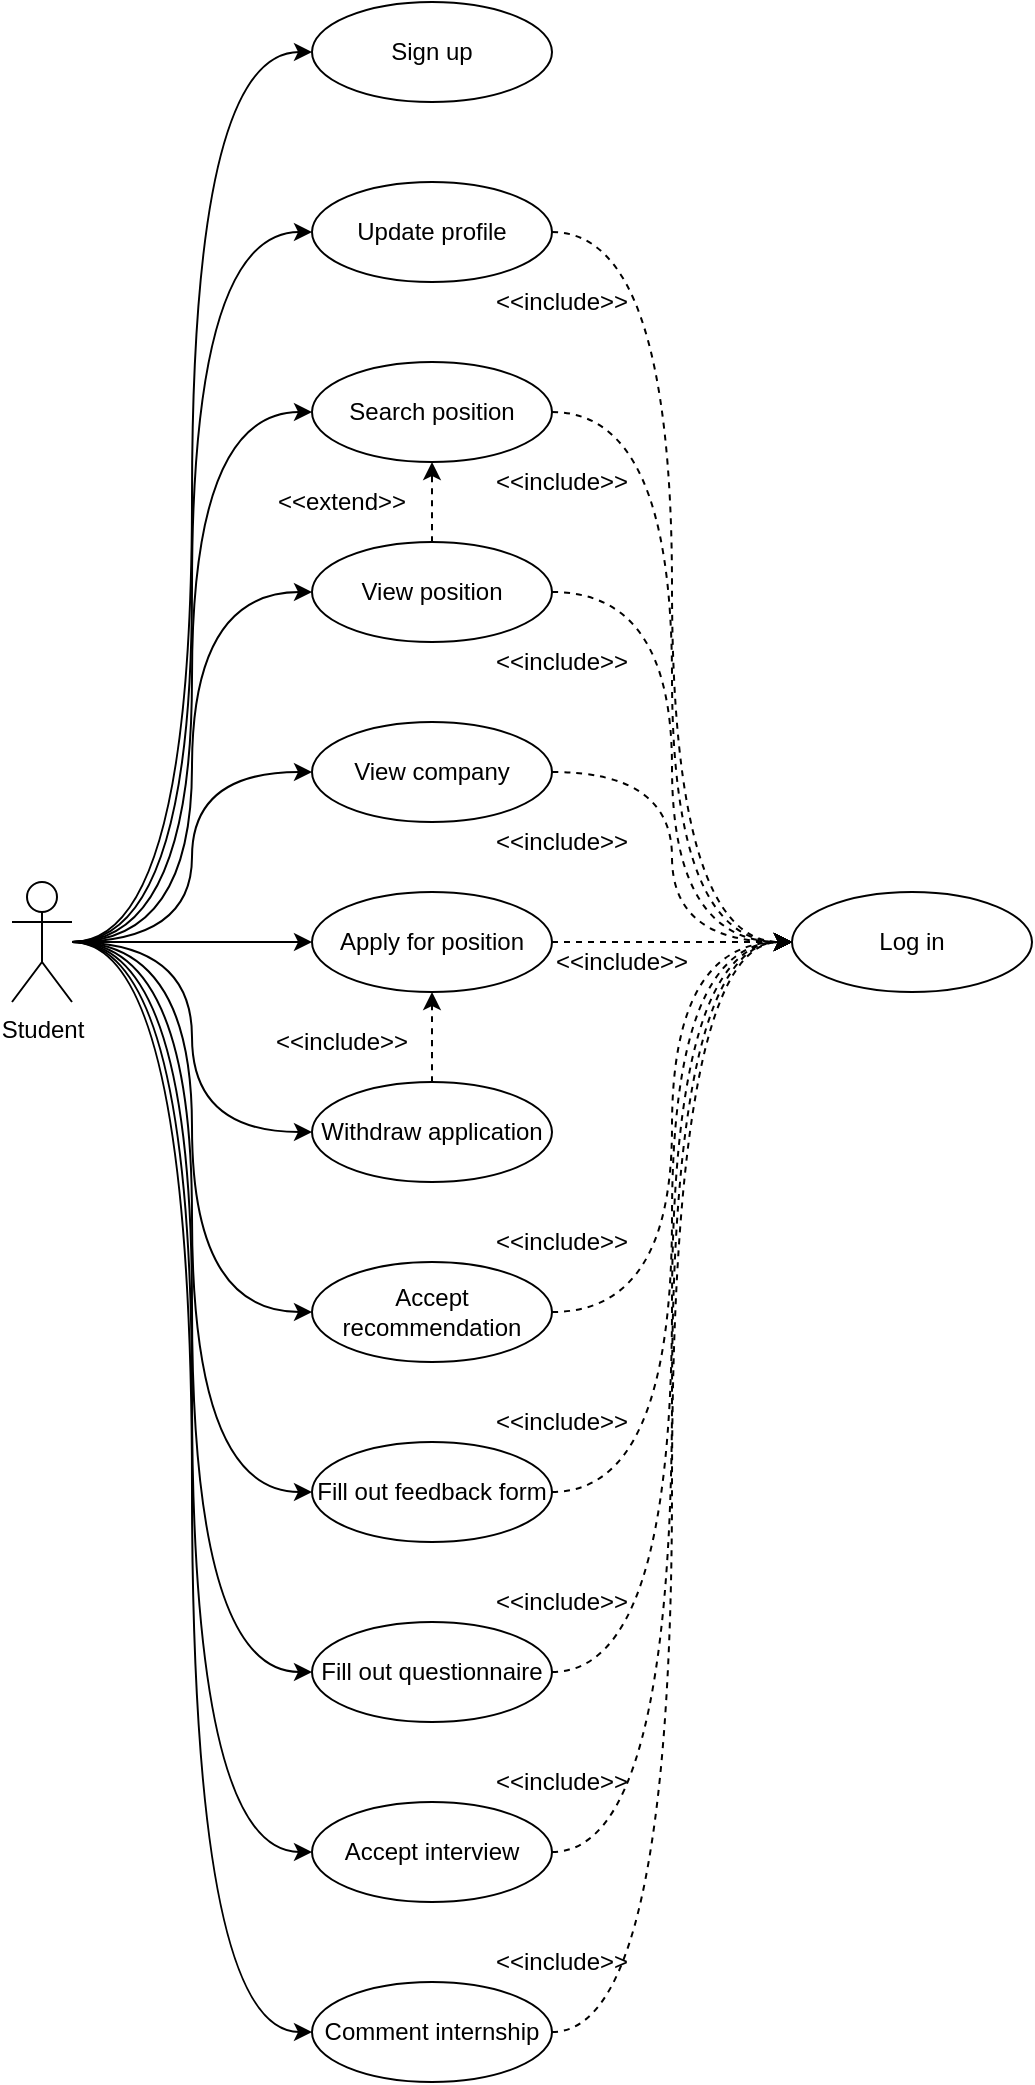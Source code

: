 <mxfile version="25.0.3">
  <diagram name="Pagina-1" id="U6JxMwVdmcwF4JxIjVA-">
    <mxGraphModel grid="1" page="1" gridSize="10" guides="1" tooltips="1" connect="1" arrows="1" fold="1" pageScale="1" pageWidth="827" pageHeight="1169" math="0" shadow="0">
      <root>
        <mxCell id="0" />
        <mxCell id="1" parent="0" />
        <mxCell id="uTJ3w_Hj1QJGnyJKJYLN-1" style="edgeStyle=orthogonalEdgeStyle;rounded=0;orthogonalLoop=1;jettySize=auto;html=1;entryX=0;entryY=0.5;entryDx=0;entryDy=0;curved=1;" edge="1" parent="1" source="uTJ3w_Hj1QJGnyJKJYLN-3" target="uTJ3w_Hj1QJGnyJKJYLN-8">
          <mxGeometry relative="1" as="geometry" />
        </mxCell>
        <mxCell id="uTJ3w_Hj1QJGnyJKJYLN-2" style="edgeStyle=orthogonalEdgeStyle;rounded=0;orthogonalLoop=1;jettySize=auto;html=1;entryX=0;entryY=0.5;entryDx=0;entryDy=0;curved=1;" edge="1" parent="1" source="uTJ3w_Hj1QJGnyJKJYLN-3" target="uTJ3w_Hj1QJGnyJKJYLN-6">
          <mxGeometry relative="1" as="geometry" />
        </mxCell>
        <mxCell id="uTJ3w_Hj1QJGnyJKJYLN-34" style="edgeStyle=orthogonalEdgeStyle;rounded=0;orthogonalLoop=1;jettySize=auto;html=1;entryX=0;entryY=0.5;entryDx=0;entryDy=0;curved=1;" edge="1" parent="1" source="uTJ3w_Hj1QJGnyJKJYLN-3" target="uTJ3w_Hj1QJGnyJKJYLN-14">
          <mxGeometry relative="1" as="geometry" />
        </mxCell>
        <mxCell id="uTJ3w_Hj1QJGnyJKJYLN-35" style="edgeStyle=orthogonalEdgeStyle;rounded=0;orthogonalLoop=1;jettySize=auto;html=1;entryX=0;entryY=0.5;entryDx=0;entryDy=0;curved=1;" edge="1" parent="1" source="uTJ3w_Hj1QJGnyJKJYLN-3" target="uTJ3w_Hj1QJGnyJKJYLN-15">
          <mxGeometry relative="1" as="geometry" />
        </mxCell>
        <mxCell id="uTJ3w_Hj1QJGnyJKJYLN-36" style="edgeStyle=orthogonalEdgeStyle;rounded=0;orthogonalLoop=1;jettySize=auto;html=1;entryX=0;entryY=0.5;entryDx=0;entryDy=0;curved=1;" edge="1" parent="1" source="uTJ3w_Hj1QJGnyJKJYLN-3" target="uTJ3w_Hj1QJGnyJKJYLN-16">
          <mxGeometry relative="1" as="geometry" />
        </mxCell>
        <mxCell id="uTJ3w_Hj1QJGnyJKJYLN-37" style="edgeStyle=orthogonalEdgeStyle;rounded=0;orthogonalLoop=1;jettySize=auto;html=1;entryX=0;entryY=0.5;entryDx=0;entryDy=0;curved=1;" edge="1" parent="1" source="uTJ3w_Hj1QJGnyJKJYLN-3" target="uTJ3w_Hj1QJGnyJKJYLN-17">
          <mxGeometry relative="1" as="geometry" />
        </mxCell>
        <mxCell id="uTJ3w_Hj1QJGnyJKJYLN-38" style="edgeStyle=orthogonalEdgeStyle;rounded=0;orthogonalLoop=1;jettySize=auto;html=1;entryX=0;entryY=0.5;entryDx=0;entryDy=0;curved=1;" edge="1" parent="1" source="uTJ3w_Hj1QJGnyJKJYLN-3" target="uTJ3w_Hj1QJGnyJKJYLN-18">
          <mxGeometry relative="1" as="geometry" />
        </mxCell>
        <mxCell id="uTJ3w_Hj1QJGnyJKJYLN-39" style="edgeStyle=orthogonalEdgeStyle;rounded=0;orthogonalLoop=1;jettySize=auto;html=1;entryX=0;entryY=0.5;entryDx=0;entryDy=0;curved=1;" edge="1" parent="1" source="uTJ3w_Hj1QJGnyJKJYLN-3" target="uTJ3w_Hj1QJGnyJKJYLN-19">
          <mxGeometry relative="1" as="geometry" />
        </mxCell>
        <mxCell id="uTJ3w_Hj1QJGnyJKJYLN-40" style="edgeStyle=orthogonalEdgeStyle;rounded=0;orthogonalLoop=1;jettySize=auto;html=1;entryX=0;entryY=0.5;entryDx=0;entryDy=0;curved=1;" edge="1" parent="1" source="uTJ3w_Hj1QJGnyJKJYLN-3" target="uTJ3w_Hj1QJGnyJKJYLN-20">
          <mxGeometry relative="1" as="geometry" />
        </mxCell>
        <mxCell id="uTJ3w_Hj1QJGnyJKJYLN-41" style="edgeStyle=orthogonalEdgeStyle;rounded=0;orthogonalLoop=1;jettySize=auto;html=1;entryX=0;entryY=0.5;entryDx=0;entryDy=0;curved=1;" edge="1" parent="1" source="uTJ3w_Hj1QJGnyJKJYLN-3" target="uTJ3w_Hj1QJGnyJKJYLN-21">
          <mxGeometry relative="1" as="geometry" />
        </mxCell>
        <mxCell id="uTJ3w_Hj1QJGnyJKJYLN-42" style="edgeStyle=orthogonalEdgeStyle;rounded=0;orthogonalLoop=1;jettySize=auto;html=1;entryX=0;entryY=0.5;entryDx=0;entryDy=0;curved=1;" edge="1" parent="1" source="uTJ3w_Hj1QJGnyJKJYLN-3" target="uTJ3w_Hj1QJGnyJKJYLN-22">
          <mxGeometry relative="1" as="geometry" />
        </mxCell>
        <mxCell id="uTJ3w_Hj1QJGnyJKJYLN-60" style="edgeStyle=orthogonalEdgeStyle;rounded=0;orthogonalLoop=1;jettySize=auto;html=1;entryX=0;entryY=0.5;entryDx=0;entryDy=0;curved=1;" edge="1" parent="1" source="uTJ3w_Hj1QJGnyJKJYLN-3" target="uTJ3w_Hj1QJGnyJKJYLN-58">
          <mxGeometry relative="1" as="geometry" />
        </mxCell>
        <mxCell id="uTJ3w_Hj1QJGnyJKJYLN-3" value="Student" style="shape=umlActor;verticalLabelPosition=bottom;verticalAlign=top;html=1;outlineConnect=0;" vertex="1" parent="1">
          <mxGeometry x="40" y="480" width="30" height="60" as="geometry" />
        </mxCell>
        <mxCell id="uTJ3w_Hj1QJGnyJKJYLN-4" value="Log in" style="ellipse;whiteSpace=wrap;html=1;" vertex="1" parent="1">
          <mxGeometry x="430" y="485" width="120" height="50" as="geometry" />
        </mxCell>
        <mxCell id="uTJ3w_Hj1QJGnyJKJYLN-6" value="Sign up" style="ellipse;whiteSpace=wrap;html=1;" vertex="1" parent="1">
          <mxGeometry x="190" y="40" width="120" height="50" as="geometry" />
        </mxCell>
        <mxCell id="uTJ3w_Hj1QJGnyJKJYLN-7" style="edgeStyle=orthogonalEdgeStyle;rounded=0;orthogonalLoop=1;jettySize=auto;html=1;entryX=0;entryY=0.5;entryDx=0;entryDy=0;curved=1;dashed=1;" edge="1" parent="1" source="uTJ3w_Hj1QJGnyJKJYLN-8" target="uTJ3w_Hj1QJGnyJKJYLN-4">
          <mxGeometry relative="1" as="geometry" />
        </mxCell>
        <mxCell id="uTJ3w_Hj1QJGnyJKJYLN-8" value="Update profile" style="ellipse;whiteSpace=wrap;html=1;" vertex="1" parent="1">
          <mxGeometry x="190" y="130" width="120" height="50" as="geometry" />
        </mxCell>
        <mxCell id="uTJ3w_Hj1QJGnyJKJYLN-10" value="&amp;lt;&amp;lt;include&amp;gt;&amp;gt;" style="text;html=1;align=center;verticalAlign=middle;whiteSpace=wrap;rounded=0;" vertex="1" parent="1">
          <mxGeometry x="290" y="190" width="50" as="geometry" />
        </mxCell>
        <mxCell id="uTJ3w_Hj1QJGnyJKJYLN-11" style="edgeStyle=orthogonalEdgeStyle;rounded=0;orthogonalLoop=1;jettySize=auto;html=1;exitX=0.5;exitY=1;exitDx=0;exitDy=0;" edge="1" parent="1">
          <mxGeometry relative="1" as="geometry">
            <mxPoint x="365" y="460.0" as="sourcePoint" />
            <mxPoint x="365" y="460.0" as="targetPoint" />
          </mxGeometry>
        </mxCell>
        <mxCell id="uTJ3w_Hj1QJGnyJKJYLN-24" style="edgeStyle=orthogonalEdgeStyle;rounded=0;orthogonalLoop=1;jettySize=auto;html=1;entryX=0;entryY=0.5;entryDx=0;entryDy=0;curved=1;dashed=1;" edge="1" parent="1" source="uTJ3w_Hj1QJGnyJKJYLN-14" target="uTJ3w_Hj1QJGnyJKJYLN-4">
          <mxGeometry relative="1" as="geometry" />
        </mxCell>
        <mxCell id="uTJ3w_Hj1QJGnyJKJYLN-14" value="Search position" style="ellipse;whiteSpace=wrap;html=1;" vertex="1" parent="1">
          <mxGeometry x="190" y="220" width="120" height="50" as="geometry" />
        </mxCell>
        <mxCell id="uTJ3w_Hj1QJGnyJKJYLN-26" style="edgeStyle=orthogonalEdgeStyle;rounded=0;orthogonalLoop=1;jettySize=auto;html=1;entryX=0;entryY=0.5;entryDx=0;entryDy=0;curved=1;dashed=1;" edge="1" parent="1" source="uTJ3w_Hj1QJGnyJKJYLN-15" target="uTJ3w_Hj1QJGnyJKJYLN-4">
          <mxGeometry relative="1" as="geometry" />
        </mxCell>
        <mxCell id="uTJ3w_Hj1QJGnyJKJYLN-43" style="edgeStyle=orthogonalEdgeStyle;rounded=0;orthogonalLoop=1;jettySize=auto;html=1;entryX=0.5;entryY=1;entryDx=0;entryDy=0;curved=1;dashed=1;" edge="1" parent="1" source="uTJ3w_Hj1QJGnyJKJYLN-15" target="uTJ3w_Hj1QJGnyJKJYLN-14">
          <mxGeometry relative="1" as="geometry" />
        </mxCell>
        <mxCell id="uTJ3w_Hj1QJGnyJKJYLN-15" value="View position" style="ellipse;whiteSpace=wrap;html=1;" vertex="1" parent="1">
          <mxGeometry x="190" y="310" width="120" height="50" as="geometry" />
        </mxCell>
        <mxCell id="uTJ3w_Hj1QJGnyJKJYLN-27" style="edgeStyle=orthogonalEdgeStyle;rounded=0;orthogonalLoop=1;jettySize=auto;html=1;entryX=0;entryY=0.5;entryDx=0;entryDy=0;dashed=1;curved=1;" edge="1" parent="1" source="uTJ3w_Hj1QJGnyJKJYLN-16" target="uTJ3w_Hj1QJGnyJKJYLN-4">
          <mxGeometry relative="1" as="geometry" />
        </mxCell>
        <mxCell id="uTJ3w_Hj1QJGnyJKJYLN-16" value="View company" style="ellipse;whiteSpace=wrap;html=1;" vertex="1" parent="1">
          <mxGeometry x="190" y="400" width="120" height="50" as="geometry" />
        </mxCell>
        <mxCell id="uTJ3w_Hj1QJGnyJKJYLN-28" style="rounded=0;orthogonalLoop=1;jettySize=auto;html=1;entryX=0;entryY=0.5;entryDx=0;entryDy=0;dashed=1;" edge="1" parent="1" source="uTJ3w_Hj1QJGnyJKJYLN-17" target="uTJ3w_Hj1QJGnyJKJYLN-4">
          <mxGeometry relative="1" as="geometry" />
        </mxCell>
        <mxCell id="uTJ3w_Hj1QJGnyJKJYLN-17" value="Apply for position" style="ellipse;whiteSpace=wrap;html=1;" vertex="1" parent="1">
          <mxGeometry x="190" y="485" width="120" height="50" as="geometry" />
        </mxCell>
        <mxCell id="uTJ3w_Hj1QJGnyJKJYLN-45" style="edgeStyle=orthogonalEdgeStyle;rounded=0;orthogonalLoop=1;jettySize=auto;html=1;entryX=0.5;entryY=1;entryDx=0;entryDy=0;curved=1;dashed=1;" edge="1" parent="1" source="uTJ3w_Hj1QJGnyJKJYLN-18" target="uTJ3w_Hj1QJGnyJKJYLN-17">
          <mxGeometry relative="1" as="geometry" />
        </mxCell>
        <mxCell id="uTJ3w_Hj1QJGnyJKJYLN-18" value="Withdraw application" style="ellipse;whiteSpace=wrap;html=1;" vertex="1" parent="1">
          <mxGeometry x="190" y="580" width="120" height="50" as="geometry" />
        </mxCell>
        <mxCell id="uTJ3w_Hj1QJGnyJKJYLN-30" style="edgeStyle=orthogonalEdgeStyle;rounded=0;orthogonalLoop=1;jettySize=auto;html=1;entryX=0;entryY=0.5;entryDx=0;entryDy=0;curved=1;dashed=1;" edge="1" parent="1" source="uTJ3w_Hj1QJGnyJKJYLN-19" target="uTJ3w_Hj1QJGnyJKJYLN-4">
          <mxGeometry relative="1" as="geometry" />
        </mxCell>
        <mxCell id="uTJ3w_Hj1QJGnyJKJYLN-19" value="Accept recommendation" style="ellipse;whiteSpace=wrap;html=1;" vertex="1" parent="1">
          <mxGeometry x="190" y="670" width="120" height="50" as="geometry" />
        </mxCell>
        <mxCell id="uTJ3w_Hj1QJGnyJKJYLN-31" style="edgeStyle=orthogonalEdgeStyle;rounded=0;orthogonalLoop=1;jettySize=auto;html=1;entryX=0;entryY=0.5;entryDx=0;entryDy=0;curved=1;dashed=1;" edge="1" parent="1" source="uTJ3w_Hj1QJGnyJKJYLN-20" target="uTJ3w_Hj1QJGnyJKJYLN-4">
          <mxGeometry relative="1" as="geometry" />
        </mxCell>
        <mxCell id="uTJ3w_Hj1QJGnyJKJYLN-20" value="Fill out feedback form" style="ellipse;whiteSpace=wrap;html=1;" vertex="1" parent="1">
          <mxGeometry x="190" y="760" width="120" height="50" as="geometry" />
        </mxCell>
        <mxCell id="uTJ3w_Hj1QJGnyJKJYLN-32" style="edgeStyle=orthogonalEdgeStyle;rounded=0;orthogonalLoop=1;jettySize=auto;html=1;entryX=0;entryY=0.5;entryDx=0;entryDy=0;dashed=1;curved=1;" edge="1" parent="1" source="uTJ3w_Hj1QJGnyJKJYLN-21" target="uTJ3w_Hj1QJGnyJKJYLN-4">
          <mxGeometry relative="1" as="geometry" />
        </mxCell>
        <mxCell id="uTJ3w_Hj1QJGnyJKJYLN-21" value="Fill out questionnaire" style="ellipse;whiteSpace=wrap;html=1;" vertex="1" parent="1">
          <mxGeometry x="190" y="850" width="120" height="50" as="geometry" />
        </mxCell>
        <mxCell id="uTJ3w_Hj1QJGnyJKJYLN-59" style="edgeStyle=orthogonalEdgeStyle;rounded=0;orthogonalLoop=1;jettySize=auto;html=1;entryX=0;entryY=0.5;entryDx=0;entryDy=0;curved=1;dashed=1;" edge="1" parent="1" source="uTJ3w_Hj1QJGnyJKJYLN-22" target="uTJ3w_Hj1QJGnyJKJYLN-4">
          <mxGeometry relative="1" as="geometry" />
        </mxCell>
        <mxCell id="uTJ3w_Hj1QJGnyJKJYLN-22" value="Comment internship" style="ellipse;whiteSpace=wrap;html=1;" vertex="1" parent="1">
          <mxGeometry x="190" y="1030" width="120" height="50" as="geometry" />
        </mxCell>
        <mxCell id="uTJ3w_Hj1QJGnyJKJYLN-44" value="&amp;lt;&amp;lt;extend&amp;gt;&amp;gt;" style="text;html=1;align=center;verticalAlign=middle;whiteSpace=wrap;rounded=0;" vertex="1" parent="1">
          <mxGeometry x="180" y="290" width="50" as="geometry" />
        </mxCell>
        <mxCell id="uTJ3w_Hj1QJGnyJKJYLN-46" value="&amp;lt;&amp;lt;include&amp;gt;&amp;gt;" style="text;html=1;align=center;verticalAlign=middle;whiteSpace=wrap;rounded=0;" vertex="1" parent="1">
          <mxGeometry x="180" y="560" width="50" as="geometry" />
        </mxCell>
        <mxCell id="uTJ3w_Hj1QJGnyJKJYLN-47" value="&amp;lt;&amp;lt;include&amp;gt;&amp;gt;" style="text;html=1;align=center;verticalAlign=middle;whiteSpace=wrap;rounded=0;" vertex="1" parent="1">
          <mxGeometry x="290" y="930" width="50" as="geometry" />
        </mxCell>
        <mxCell id="uTJ3w_Hj1QJGnyJKJYLN-48" value="&amp;lt;&amp;lt;include&amp;gt;&amp;gt;" style="text;html=1;align=center;verticalAlign=middle;whiteSpace=wrap;rounded=0;" vertex="1" parent="1">
          <mxGeometry x="290" y="460" width="50" as="geometry" />
        </mxCell>
        <mxCell id="uTJ3w_Hj1QJGnyJKJYLN-49" value="&amp;lt;&amp;lt;include&amp;gt;&amp;gt;" style="text;html=1;align=center;verticalAlign=middle;whiteSpace=wrap;rounded=0;" vertex="1" parent="1">
          <mxGeometry x="290" y="370" width="50" as="geometry" />
        </mxCell>
        <mxCell id="uTJ3w_Hj1QJGnyJKJYLN-50" value="&amp;lt;&amp;lt;include&amp;gt;&amp;gt;" style="text;html=1;align=center;verticalAlign=middle;whiteSpace=wrap;rounded=0;" vertex="1" parent="1">
          <mxGeometry x="290" y="280" width="50" as="geometry" />
        </mxCell>
        <mxCell id="uTJ3w_Hj1QJGnyJKJYLN-51" value="&amp;lt;&amp;lt;include&amp;gt;&amp;gt;" style="text;html=1;align=center;verticalAlign=middle;whiteSpace=wrap;rounded=0;" vertex="1" parent="1">
          <mxGeometry x="290" y="660" width="50" as="geometry" />
        </mxCell>
        <mxCell id="uTJ3w_Hj1QJGnyJKJYLN-52" value="&amp;lt;&amp;lt;include&amp;gt;&amp;gt;" style="text;html=1;align=center;verticalAlign=middle;whiteSpace=wrap;rounded=0;" vertex="1" parent="1">
          <mxGeometry x="290" y="750" width="50" as="geometry" />
        </mxCell>
        <mxCell id="uTJ3w_Hj1QJGnyJKJYLN-53" value="&amp;lt;&amp;lt;include&amp;gt;&amp;gt;" style="text;html=1;align=center;verticalAlign=middle;whiteSpace=wrap;rounded=0;" vertex="1" parent="1">
          <mxGeometry x="290" y="840" width="50" as="geometry" />
        </mxCell>
        <mxCell id="uTJ3w_Hj1QJGnyJKJYLN-55" value="&amp;lt;&amp;lt;include&amp;gt;&amp;gt;" style="text;html=1;align=center;verticalAlign=middle;whiteSpace=wrap;rounded=0;" vertex="1" parent="1">
          <mxGeometry x="320" y="520" width="50" as="geometry" />
        </mxCell>
        <mxCell id="uTJ3w_Hj1QJGnyJKJYLN-57" style="edgeStyle=orthogonalEdgeStyle;rounded=0;orthogonalLoop=1;jettySize=auto;html=1;exitX=0;exitY=0;exitDx=0;exitDy=0;" edge="1" parent="1" source="uTJ3w_Hj1QJGnyJKJYLN-53" target="uTJ3w_Hj1QJGnyJKJYLN-53">
          <mxGeometry relative="1" as="geometry" />
        </mxCell>
        <mxCell id="uTJ3w_Hj1QJGnyJKJYLN-63" style="edgeStyle=orthogonalEdgeStyle;rounded=0;orthogonalLoop=1;jettySize=auto;html=1;entryX=0;entryY=0.5;entryDx=0;entryDy=0;curved=1;dashed=1;" edge="1" parent="1" source="uTJ3w_Hj1QJGnyJKJYLN-58" target="uTJ3w_Hj1QJGnyJKJYLN-4">
          <mxGeometry relative="1" as="geometry" />
        </mxCell>
        <mxCell id="uTJ3w_Hj1QJGnyJKJYLN-58" value="Accept interview" style="ellipse;whiteSpace=wrap;html=1;" vertex="1" parent="1">
          <mxGeometry x="190" y="940" width="120" height="50" as="geometry" />
        </mxCell>
        <mxCell id="uTJ3w_Hj1QJGnyJKJYLN-62" value="&amp;lt;&amp;lt;include&amp;gt;&amp;gt;" style="text;html=1;align=center;verticalAlign=middle;whiteSpace=wrap;rounded=0;" vertex="1" parent="1">
          <mxGeometry x="290" y="1020" width="50" as="geometry" />
        </mxCell>
      </root>
    </mxGraphModel>
  </diagram>
</mxfile>
